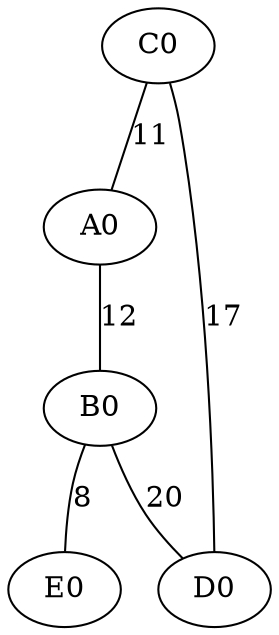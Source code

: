 graph s21_graph_name {
A0 -- B0[ label = "12"];
B0 -- D0[ label = "20"];
B0 -- E0[ label = "8"];
C0 -- A0[ label = "11"];
C0 -- D0[ label = "17"];
}
